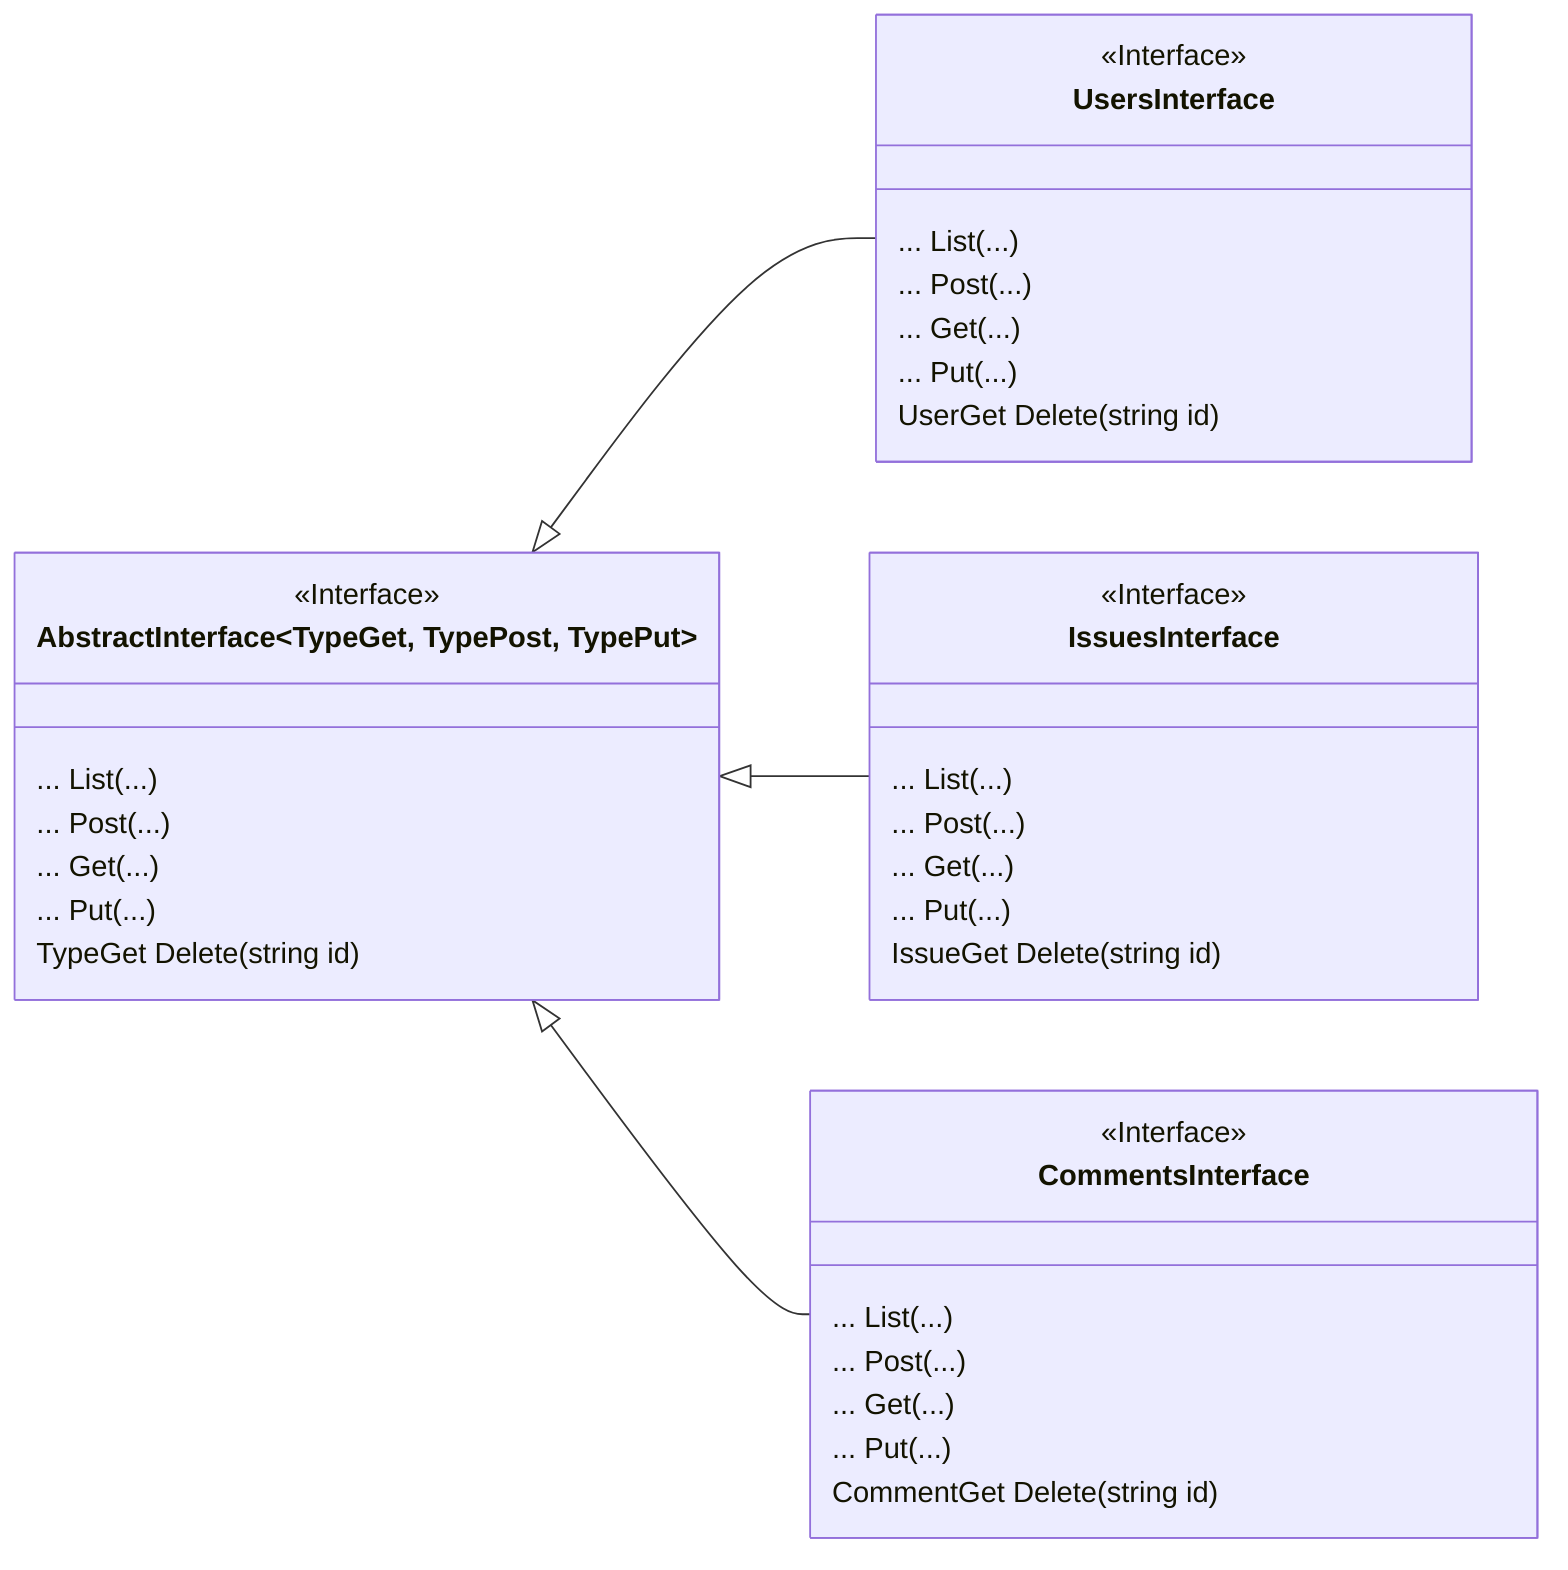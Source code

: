 classDiagram

    direction LR

    class AbstractInterface~TypeGet, TypePost, TypePut~ {
        <<Interface>>
        ... List(...)
        ... Post(...)
        ... Get(...)
        ... Put(...)
        TypeGet Delete(string id)
    }

    class UsersInterface["&nbsp;&nbsp;&nbsp;&nbsp;&nbsp;&nbsp;&nbsp;&nbsp;&nbsp;&nbsp;&nbsp;&nbsp;&nbsp;&nbsp;&nbsp;&nbsp;UsersInterface&nbsp;&nbsp;&nbsp;&nbsp;&nbsp;&nbsp;&nbsp;&nbsp;&nbsp;&nbsp;&nbsp;&nbsp;&nbsp;&nbsp;&nbsp;&nbsp;"] {
        <<Interface>>
        ... List(...)
        ... Post(...)
        ... Get(...)
        ... Put(...)
        UserGet Delete(string id)
    }

    class IssuesInterface["&nbsp;&nbsp;&nbsp;&nbsp;&nbsp;&nbsp;&nbsp;&nbsp;&nbsp;&nbsp;&nbsp;&nbsp;&nbsp;&nbsp;&nbsp;&nbsp;IssuesInterface&nbsp;&nbsp;&nbsp;&nbsp;&nbsp;&nbsp;&nbsp;&nbsp;&nbsp;&nbsp;&nbsp;&nbsp;&nbsp;&nbsp;&nbsp;&nbsp;"] {
        <<Interface>>
        ... List(...)
        ... Post(...)
        ... Get(...)
        ... Put(...)
        IssueGet Delete(string id)
    }

    class CommentsInterface["&nbsp;&nbsp;&nbsp;&nbsp;&nbsp;&nbsp;&nbsp;&nbsp;&nbsp;&nbsp;&nbsp;&nbsp;&nbsp;&nbsp;&nbsp;&nbsp;&nbsp;&nbsp;&nbsp;&nbsp;CommentsInterface&nbsp;&nbsp;&nbsp;&nbsp;&nbsp;&nbsp;&nbsp;&nbsp;&nbsp;&nbsp;&nbsp;&nbsp;&nbsp;&nbsp;&nbsp;&nbsp;&nbsp;&nbsp;&nbsp;&nbsp;"] {
        <<Interface>>
        ... List(...)
        ... Post(...)
        ... Get(...)
        ... Put(...)
        CommentGet Delete(string id)
    }
    
    AbstractInterface <|-- UsersInterface
    AbstractInterface <|-- IssuesInterface
    AbstractInterface <|-- CommentsInterface